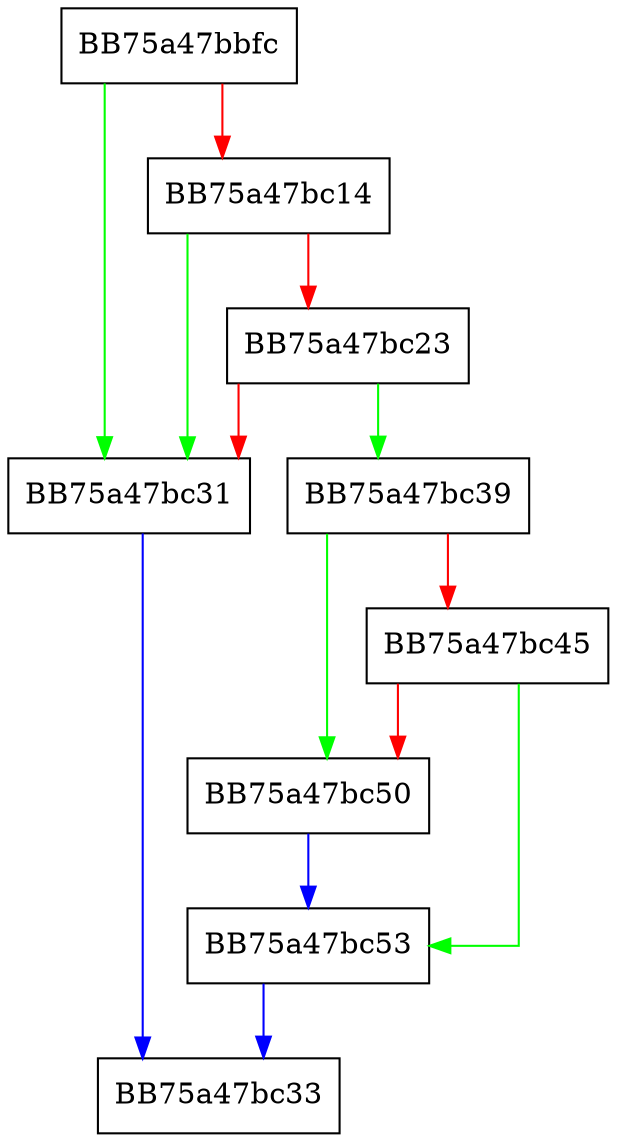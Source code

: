 digraph isXclRestriction {
  node [shape="box"];
  graph [splines=ortho];
  BB75a47bbfc -> BB75a47bc31 [color="green"];
  BB75a47bbfc -> BB75a47bc14 [color="red"];
  BB75a47bc14 -> BB75a47bc31 [color="green"];
  BB75a47bc14 -> BB75a47bc23 [color="red"];
  BB75a47bc23 -> BB75a47bc39 [color="green"];
  BB75a47bc23 -> BB75a47bc31 [color="red"];
  BB75a47bc31 -> BB75a47bc33 [color="blue"];
  BB75a47bc39 -> BB75a47bc50 [color="green"];
  BB75a47bc39 -> BB75a47bc45 [color="red"];
  BB75a47bc45 -> BB75a47bc53 [color="green"];
  BB75a47bc45 -> BB75a47bc50 [color="red"];
  BB75a47bc50 -> BB75a47bc53 [color="blue"];
  BB75a47bc53 -> BB75a47bc33 [color="blue"];
}